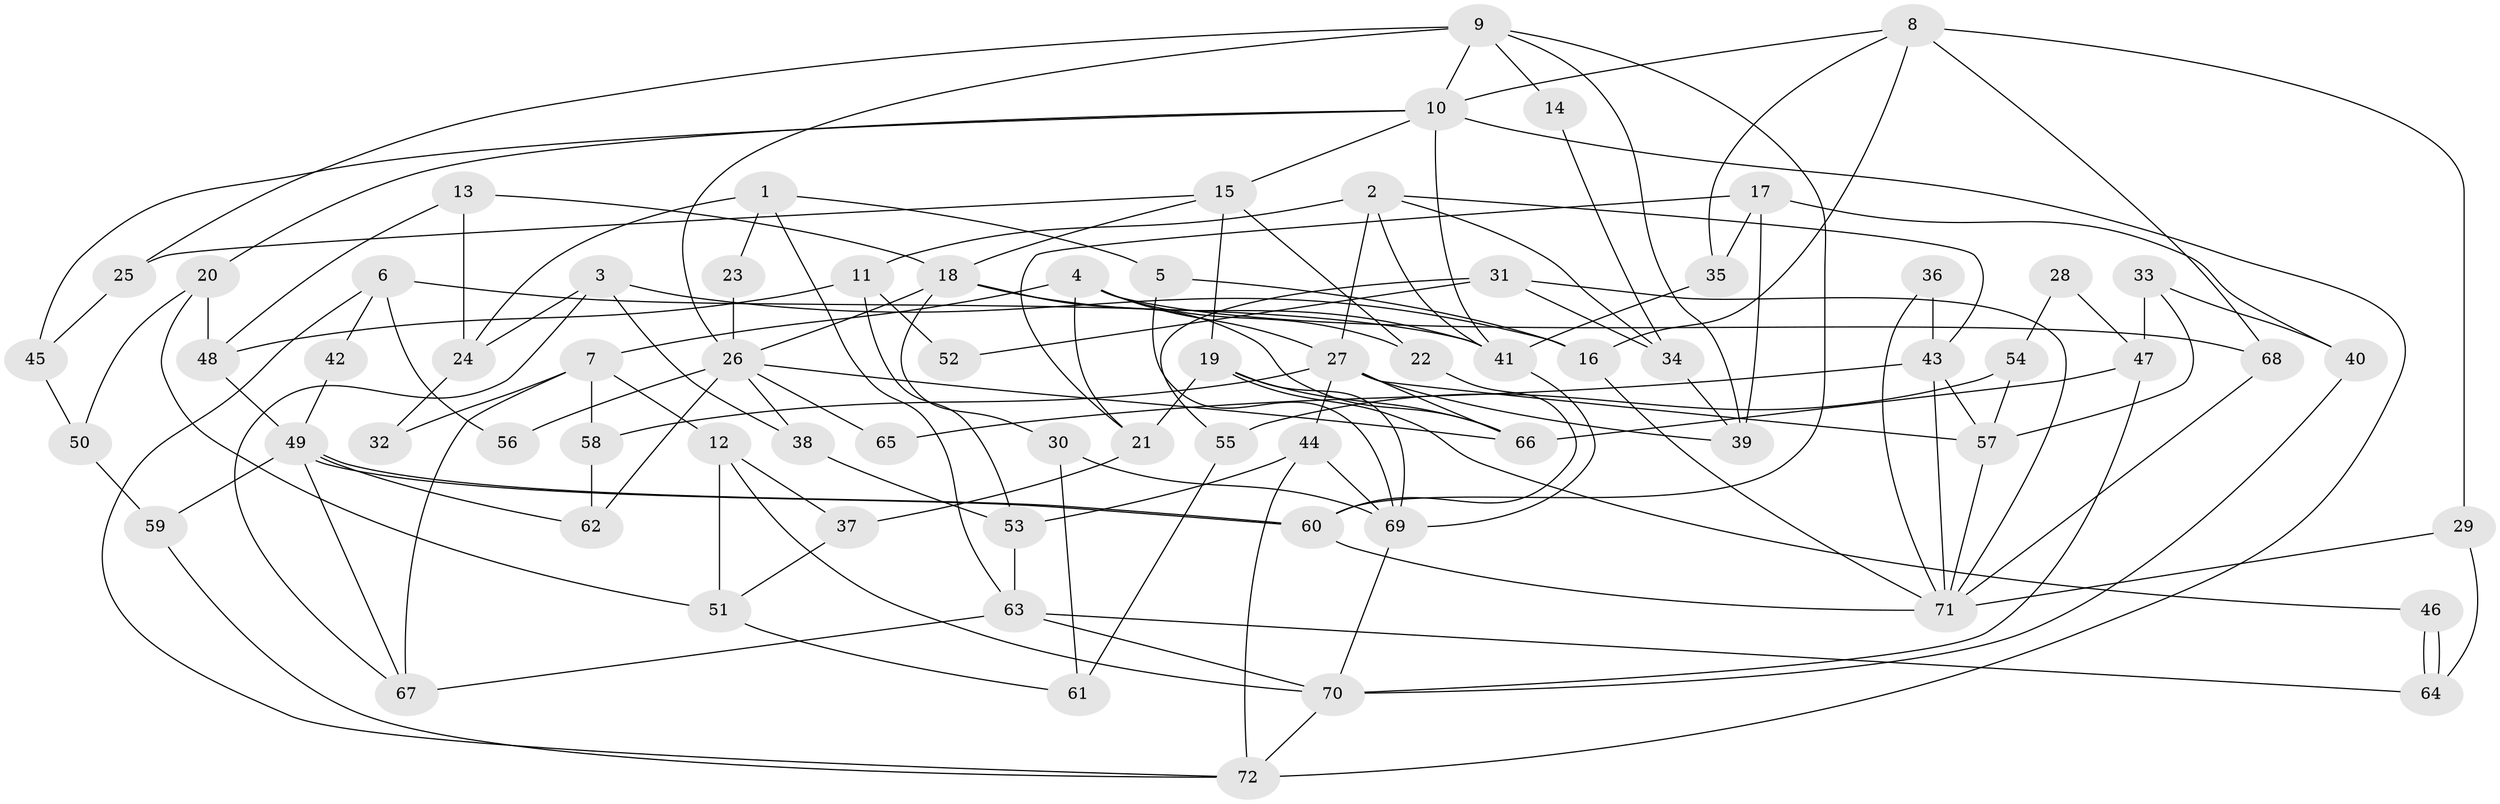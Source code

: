 // coarse degree distribution, {4: 0.23255813953488372, 5: 0.16279069767441862, 6: 0.13953488372093023, 7: 0.09302325581395349, 10: 0.046511627906976744, 3: 0.20930232558139536, 8: 0.06976744186046512, 1: 0.023255813953488372, 9: 0.023255813953488372}
// Generated by graph-tools (version 1.1) at 2025/24/03/03/25 07:24:00]
// undirected, 72 vertices, 144 edges
graph export_dot {
graph [start="1"]
  node [color=gray90,style=filled];
  1;
  2;
  3;
  4;
  5;
  6;
  7;
  8;
  9;
  10;
  11;
  12;
  13;
  14;
  15;
  16;
  17;
  18;
  19;
  20;
  21;
  22;
  23;
  24;
  25;
  26;
  27;
  28;
  29;
  30;
  31;
  32;
  33;
  34;
  35;
  36;
  37;
  38;
  39;
  40;
  41;
  42;
  43;
  44;
  45;
  46;
  47;
  48;
  49;
  50;
  51;
  52;
  53;
  54;
  55;
  56;
  57;
  58;
  59;
  60;
  61;
  62;
  63;
  64;
  65;
  66;
  67;
  68;
  69;
  70;
  71;
  72;
  1 -- 5;
  1 -- 63;
  1 -- 23;
  1 -- 24;
  2 -- 27;
  2 -- 41;
  2 -- 11;
  2 -- 34;
  2 -- 43;
  3 -- 38;
  3 -- 67;
  3 -- 16;
  3 -- 24;
  4 -- 21;
  4 -- 22;
  4 -- 7;
  4 -- 27;
  4 -- 68;
  5 -- 69;
  5 -- 16;
  6 -- 72;
  6 -- 41;
  6 -- 42;
  6 -- 56;
  7 -- 67;
  7 -- 12;
  7 -- 32;
  7 -- 58;
  8 -- 16;
  8 -- 68;
  8 -- 10;
  8 -- 29;
  8 -- 35;
  9 -- 10;
  9 -- 26;
  9 -- 14;
  9 -- 25;
  9 -- 39;
  9 -- 60;
  10 -- 72;
  10 -- 15;
  10 -- 20;
  10 -- 41;
  10 -- 45;
  11 -- 53;
  11 -- 48;
  11 -- 52;
  12 -- 70;
  12 -- 37;
  12 -- 51;
  13 -- 18;
  13 -- 24;
  13 -- 48;
  14 -- 34;
  15 -- 19;
  15 -- 18;
  15 -- 22;
  15 -- 25;
  16 -- 71;
  17 -- 39;
  17 -- 21;
  17 -- 35;
  17 -- 40;
  18 -- 41;
  18 -- 26;
  18 -- 30;
  18 -- 66;
  19 -- 66;
  19 -- 69;
  19 -- 21;
  19 -- 46;
  20 -- 48;
  20 -- 50;
  20 -- 51;
  21 -- 37;
  22 -- 60;
  23 -- 26;
  24 -- 32;
  25 -- 45;
  26 -- 62;
  26 -- 38;
  26 -- 56;
  26 -- 65;
  26 -- 66;
  27 -- 66;
  27 -- 39;
  27 -- 44;
  27 -- 57;
  27 -- 58;
  28 -- 54;
  28 -- 47;
  29 -- 71;
  29 -- 64;
  30 -- 69;
  30 -- 61;
  31 -- 71;
  31 -- 34;
  31 -- 52;
  31 -- 55;
  33 -- 47;
  33 -- 57;
  33 -- 40;
  34 -- 39;
  35 -- 41;
  36 -- 43;
  36 -- 71;
  37 -- 51;
  38 -- 53;
  40 -- 70;
  41 -- 69;
  42 -- 49;
  43 -- 71;
  43 -- 57;
  43 -- 65;
  44 -- 69;
  44 -- 53;
  44 -- 72;
  45 -- 50;
  46 -- 64;
  46 -- 64;
  47 -- 66;
  47 -- 70;
  48 -- 49;
  49 -- 60;
  49 -- 60;
  49 -- 59;
  49 -- 62;
  49 -- 67;
  50 -- 59;
  51 -- 61;
  53 -- 63;
  54 -- 55;
  54 -- 57;
  55 -- 61;
  57 -- 71;
  58 -- 62;
  59 -- 72;
  60 -- 71;
  63 -- 64;
  63 -- 70;
  63 -- 67;
  68 -- 71;
  69 -- 70;
  70 -- 72;
}
